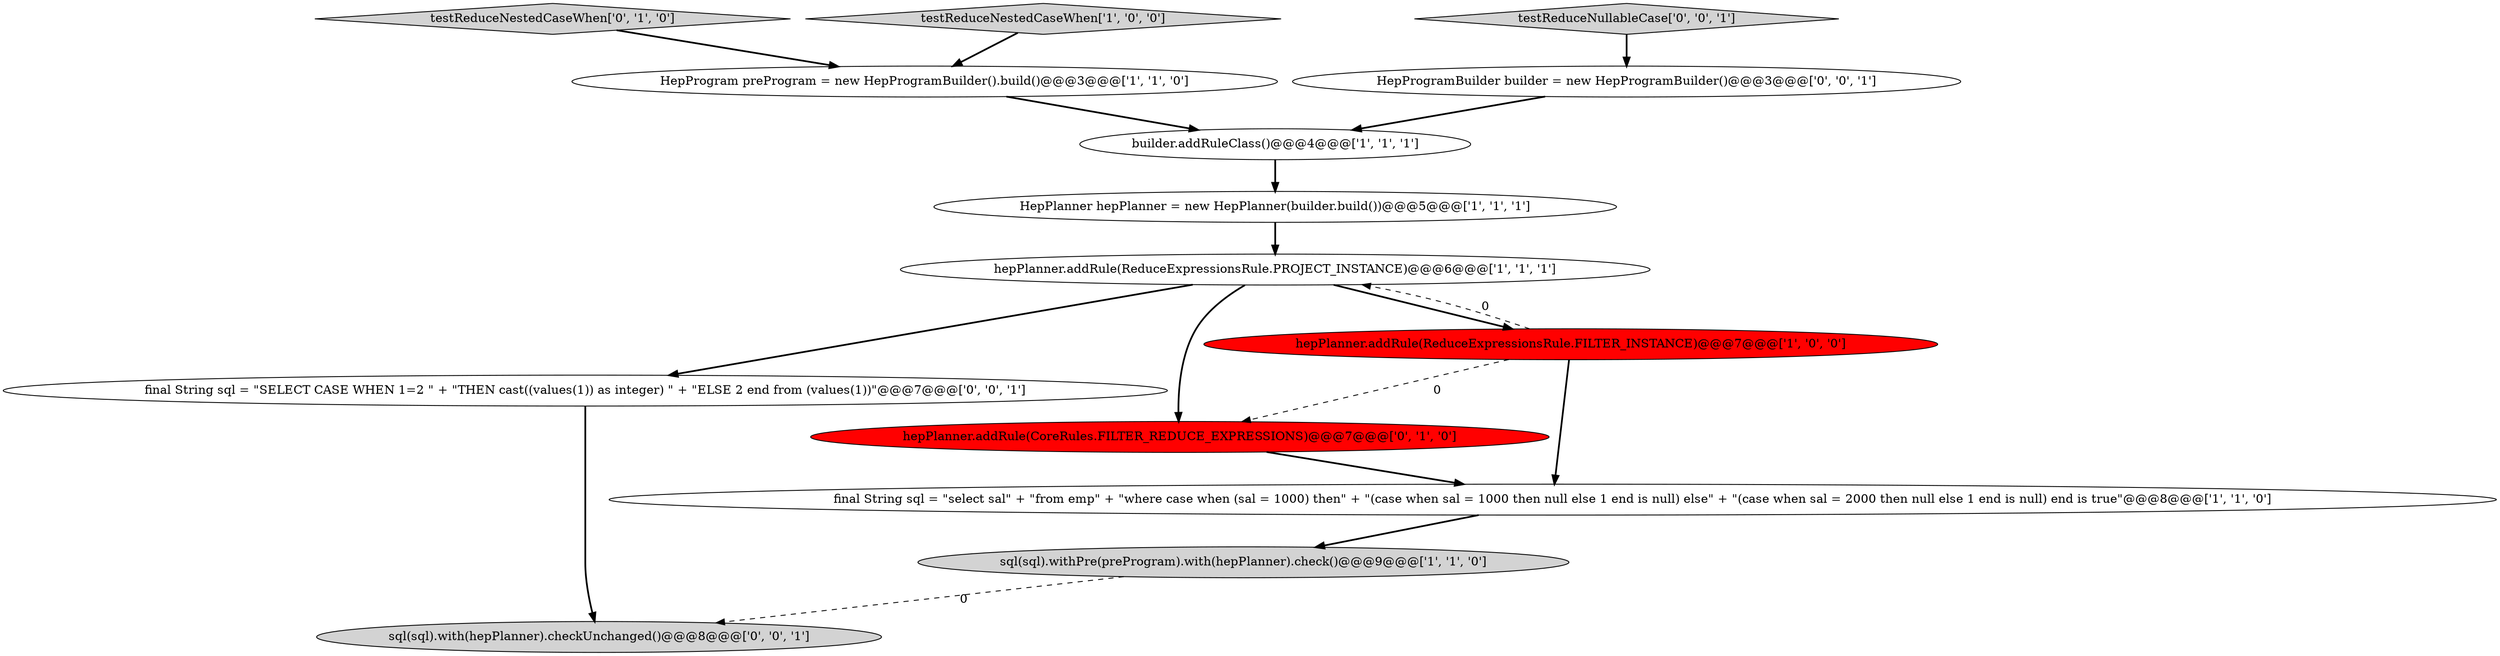 digraph {
12 [style = filled, label = "final String sql = \"SELECT CASE WHEN 1=2 \" + \"THEN cast((values(1)) as integer) \" + \"ELSE 2 end from (values(1))\"@@@7@@@['0', '0', '1']", fillcolor = white, shape = ellipse image = "AAA0AAABBB3BBB"];
5 [style = filled, label = "hepPlanner.addRule(ReduceExpressionsRule.PROJECT_INSTANCE)@@@6@@@['1', '1', '1']", fillcolor = white, shape = ellipse image = "AAA0AAABBB1BBB"];
4 [style = filled, label = "sql(sql).withPre(preProgram).with(hepPlanner).check()@@@9@@@['1', '1', '0']", fillcolor = lightgray, shape = ellipse image = "AAA0AAABBB1BBB"];
2 [style = filled, label = "builder.addRuleClass()@@@4@@@['1', '1', '1']", fillcolor = white, shape = ellipse image = "AAA0AAABBB1BBB"];
8 [style = filled, label = "hepPlanner.addRule(CoreRules.FILTER_REDUCE_EXPRESSIONS)@@@7@@@['0', '1', '0']", fillcolor = red, shape = ellipse image = "AAA1AAABBB2BBB"];
1 [style = filled, label = "HepProgram preProgram = new HepProgramBuilder().build()@@@3@@@['1', '1', '0']", fillcolor = white, shape = ellipse image = "AAA0AAABBB1BBB"];
3 [style = filled, label = "final String sql = \"select sal\" + \"from emp\" + \"where case when (sal = 1000) then\" + \"(case when sal = 1000 then null else 1 end is null) else\" + \"(case when sal = 2000 then null else 1 end is null) end is true\"@@@8@@@['1', '1', '0']", fillcolor = white, shape = ellipse image = "AAA0AAABBB1BBB"];
11 [style = filled, label = "sql(sql).with(hepPlanner).checkUnchanged()@@@8@@@['0', '0', '1']", fillcolor = lightgray, shape = ellipse image = "AAA0AAABBB3BBB"];
0 [style = filled, label = "hepPlanner.addRule(ReduceExpressionsRule.FILTER_INSTANCE)@@@7@@@['1', '0', '0']", fillcolor = red, shape = ellipse image = "AAA1AAABBB1BBB"];
6 [style = filled, label = "HepPlanner hepPlanner = new HepPlanner(builder.build())@@@5@@@['1', '1', '1']", fillcolor = white, shape = ellipse image = "AAA0AAABBB1BBB"];
10 [style = filled, label = "testReduceNullableCase['0', '0', '1']", fillcolor = lightgray, shape = diamond image = "AAA0AAABBB3BBB"];
9 [style = filled, label = "testReduceNestedCaseWhen['0', '1', '0']", fillcolor = lightgray, shape = diamond image = "AAA0AAABBB2BBB"];
7 [style = filled, label = "testReduceNestedCaseWhen['1', '0', '0']", fillcolor = lightgray, shape = diamond image = "AAA0AAABBB1BBB"];
13 [style = filled, label = "HepProgramBuilder builder = new HepProgramBuilder()@@@3@@@['0', '0', '1']", fillcolor = white, shape = ellipse image = "AAA0AAABBB3BBB"];
0->3 [style = bold, label=""];
0->8 [style = dashed, label="0"];
5->8 [style = bold, label=""];
6->5 [style = bold, label=""];
1->2 [style = bold, label=""];
7->1 [style = bold, label=""];
4->11 [style = dashed, label="0"];
9->1 [style = bold, label=""];
5->0 [style = bold, label=""];
13->2 [style = bold, label=""];
5->12 [style = bold, label=""];
10->13 [style = bold, label=""];
0->5 [style = dashed, label="0"];
3->4 [style = bold, label=""];
2->6 [style = bold, label=""];
8->3 [style = bold, label=""];
12->11 [style = bold, label=""];
}
